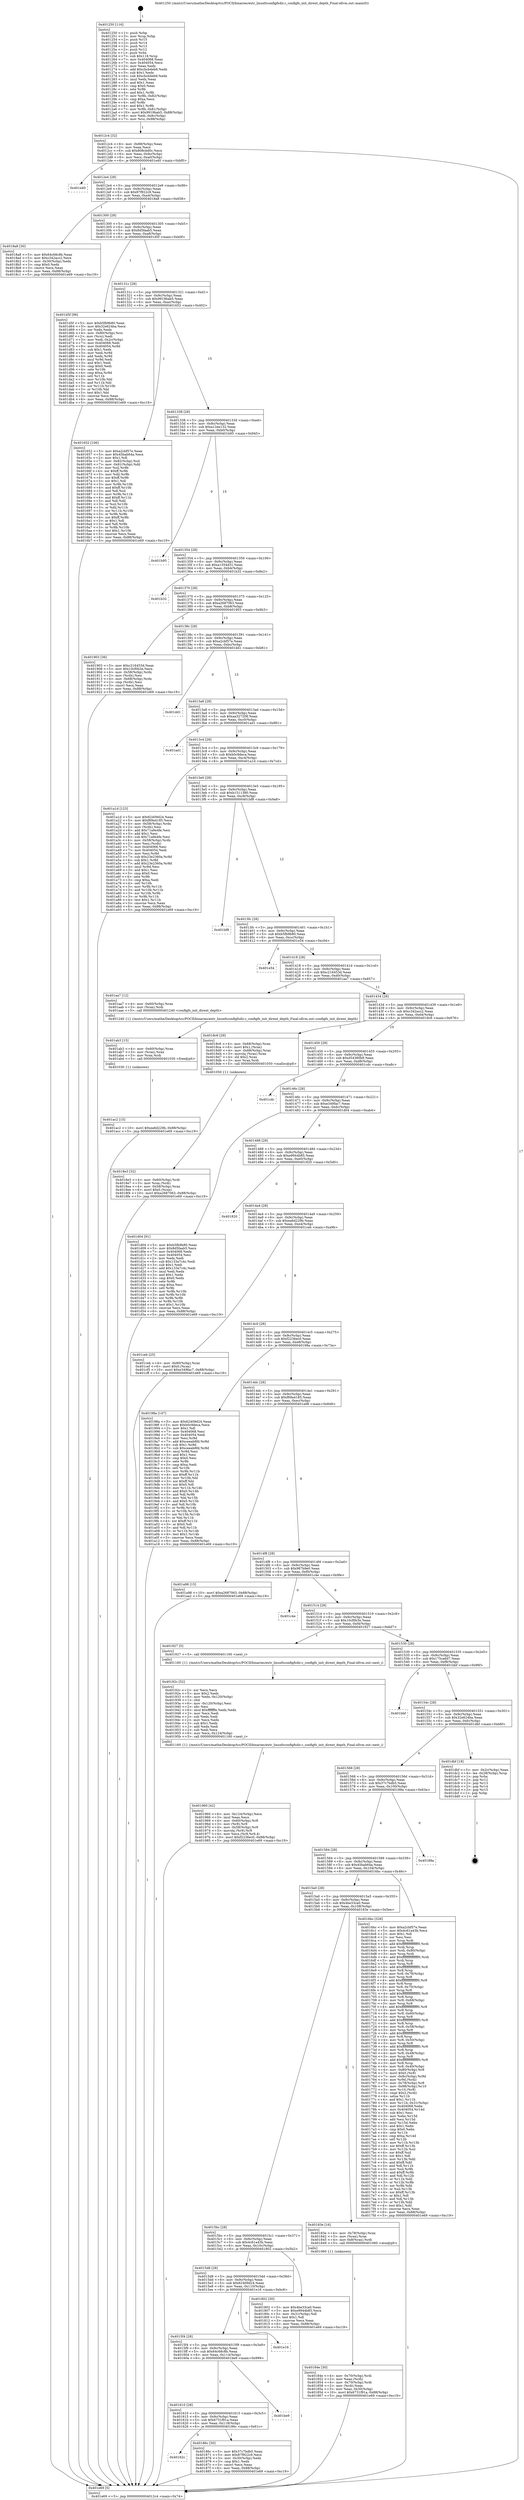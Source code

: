 digraph "0x401250" {
  label = "0x401250 (/mnt/c/Users/mathe/Desktop/tcc/POCII/binaries/extr_linuxfsconfigfsdir.c_configfs_init_dirent_depth_Final-ollvm.out::main(0))"
  labelloc = "t"
  node[shape=record]

  Entry [label="",width=0.3,height=0.3,shape=circle,fillcolor=black,style=filled]
  "0x4012c4" [label="{
     0x4012c4 [32]\l
     | [instrs]\l
     &nbsp;&nbsp;0x4012c4 \<+6\>: mov -0x88(%rbp),%eax\l
     &nbsp;&nbsp;0x4012ca \<+2\>: mov %eax,%ecx\l
     &nbsp;&nbsp;0x4012cc \<+6\>: sub $0x808cbd0c,%ecx\l
     &nbsp;&nbsp;0x4012d2 \<+6\>: mov %eax,-0x9c(%rbp)\l
     &nbsp;&nbsp;0x4012d8 \<+6\>: mov %ecx,-0xa0(%rbp)\l
     &nbsp;&nbsp;0x4012de \<+6\>: je 0000000000401e40 \<main+0xbf0\>\l
  }"]
  "0x401e40" [label="{
     0x401e40\l
  }", style=dashed]
  "0x4012e4" [label="{
     0x4012e4 [28]\l
     | [instrs]\l
     &nbsp;&nbsp;0x4012e4 \<+5\>: jmp 00000000004012e9 \<main+0x99\>\l
     &nbsp;&nbsp;0x4012e9 \<+6\>: mov -0x9c(%rbp),%eax\l
     &nbsp;&nbsp;0x4012ef \<+5\>: sub $0x87f922c9,%eax\l
     &nbsp;&nbsp;0x4012f4 \<+6\>: mov %eax,-0xa4(%rbp)\l
     &nbsp;&nbsp;0x4012fa \<+6\>: je 00000000004018a8 \<main+0x658\>\l
  }"]
  Exit [label="",width=0.3,height=0.3,shape=circle,fillcolor=black,style=filled,peripheries=2]
  "0x4018a8" [label="{
     0x4018a8 [30]\l
     | [instrs]\l
     &nbsp;&nbsp;0x4018a8 \<+5\>: mov $0x64c68c8b,%eax\l
     &nbsp;&nbsp;0x4018ad \<+5\>: mov $0xc342acc2,%ecx\l
     &nbsp;&nbsp;0x4018b2 \<+3\>: mov -0x30(%rbp),%edx\l
     &nbsp;&nbsp;0x4018b5 \<+3\>: cmp $0x0,%edx\l
     &nbsp;&nbsp;0x4018b8 \<+3\>: cmove %ecx,%eax\l
     &nbsp;&nbsp;0x4018bb \<+6\>: mov %eax,-0x88(%rbp)\l
     &nbsp;&nbsp;0x4018c1 \<+5\>: jmp 0000000000401e69 \<main+0xc19\>\l
  }"]
  "0x401300" [label="{
     0x401300 [28]\l
     | [instrs]\l
     &nbsp;&nbsp;0x401300 \<+5\>: jmp 0000000000401305 \<main+0xb5\>\l
     &nbsp;&nbsp;0x401305 \<+6\>: mov -0x9c(%rbp),%eax\l
     &nbsp;&nbsp;0x40130b \<+5\>: sub $0x8d5faab5,%eax\l
     &nbsp;&nbsp;0x401310 \<+6\>: mov %eax,-0xa8(%rbp)\l
     &nbsp;&nbsp;0x401316 \<+6\>: je 0000000000401d5f \<main+0xb0f\>\l
  }"]
  "0x401ac2" [label="{
     0x401ac2 [15]\l
     | [instrs]\l
     &nbsp;&nbsp;0x401ac2 \<+10\>: movl $0xea6d229b,-0x88(%rbp)\l
     &nbsp;&nbsp;0x401acc \<+5\>: jmp 0000000000401e69 \<main+0xc19\>\l
  }"]
  "0x401d5f" [label="{
     0x401d5f [96]\l
     | [instrs]\l
     &nbsp;&nbsp;0x401d5f \<+5\>: mov $0xb5fb9b80,%eax\l
     &nbsp;&nbsp;0x401d64 \<+5\>: mov $0x32e624ba,%ecx\l
     &nbsp;&nbsp;0x401d69 \<+2\>: xor %edx,%edx\l
     &nbsp;&nbsp;0x401d6b \<+4\>: mov -0x80(%rbp),%rsi\l
     &nbsp;&nbsp;0x401d6f \<+2\>: mov (%rsi),%edi\l
     &nbsp;&nbsp;0x401d71 \<+3\>: mov %edi,-0x2c(%rbp)\l
     &nbsp;&nbsp;0x401d74 \<+7\>: mov 0x404068,%edi\l
     &nbsp;&nbsp;0x401d7b \<+8\>: mov 0x404054,%r8d\l
     &nbsp;&nbsp;0x401d83 \<+3\>: sub $0x1,%edx\l
     &nbsp;&nbsp;0x401d86 \<+3\>: mov %edi,%r9d\l
     &nbsp;&nbsp;0x401d89 \<+3\>: add %edx,%r9d\l
     &nbsp;&nbsp;0x401d8c \<+4\>: imul %r9d,%edi\l
     &nbsp;&nbsp;0x401d90 \<+3\>: and $0x1,%edi\l
     &nbsp;&nbsp;0x401d93 \<+3\>: cmp $0x0,%edi\l
     &nbsp;&nbsp;0x401d96 \<+4\>: sete %r10b\l
     &nbsp;&nbsp;0x401d9a \<+4\>: cmp $0xa,%r8d\l
     &nbsp;&nbsp;0x401d9e \<+4\>: setl %r11b\l
     &nbsp;&nbsp;0x401da2 \<+3\>: mov %r10b,%bl\l
     &nbsp;&nbsp;0x401da5 \<+3\>: and %r11b,%bl\l
     &nbsp;&nbsp;0x401da8 \<+3\>: xor %r11b,%r10b\l
     &nbsp;&nbsp;0x401dab \<+3\>: or %r10b,%bl\l
     &nbsp;&nbsp;0x401dae \<+3\>: test $0x1,%bl\l
     &nbsp;&nbsp;0x401db1 \<+3\>: cmovne %ecx,%eax\l
     &nbsp;&nbsp;0x401db4 \<+6\>: mov %eax,-0x88(%rbp)\l
     &nbsp;&nbsp;0x401dba \<+5\>: jmp 0000000000401e69 \<main+0xc19\>\l
  }"]
  "0x40131c" [label="{
     0x40131c [28]\l
     | [instrs]\l
     &nbsp;&nbsp;0x40131c \<+5\>: jmp 0000000000401321 \<main+0xd1\>\l
     &nbsp;&nbsp;0x401321 \<+6\>: mov -0x9c(%rbp),%eax\l
     &nbsp;&nbsp;0x401327 \<+5\>: sub $0x9919bab5,%eax\l
     &nbsp;&nbsp;0x40132c \<+6\>: mov %eax,-0xac(%rbp)\l
     &nbsp;&nbsp;0x401332 \<+6\>: je 0000000000401652 \<main+0x402\>\l
  }"]
  "0x401ab3" [label="{
     0x401ab3 [15]\l
     | [instrs]\l
     &nbsp;&nbsp;0x401ab3 \<+4\>: mov -0x60(%rbp),%rax\l
     &nbsp;&nbsp;0x401ab7 \<+3\>: mov (%rax),%rax\l
     &nbsp;&nbsp;0x401aba \<+3\>: mov %rax,%rdi\l
     &nbsp;&nbsp;0x401abd \<+5\>: call 0000000000401030 \<free@plt\>\l
     | [calls]\l
     &nbsp;&nbsp;0x401030 \{1\} (unknown)\l
  }"]
  "0x401652" [label="{
     0x401652 [106]\l
     | [instrs]\l
     &nbsp;&nbsp;0x401652 \<+5\>: mov $0xa2cbf57e,%eax\l
     &nbsp;&nbsp;0x401657 \<+5\>: mov $0x45bab64a,%ecx\l
     &nbsp;&nbsp;0x40165c \<+2\>: mov $0x1,%dl\l
     &nbsp;&nbsp;0x40165e \<+7\>: mov -0x82(%rbp),%sil\l
     &nbsp;&nbsp;0x401665 \<+7\>: mov -0x81(%rbp),%dil\l
     &nbsp;&nbsp;0x40166c \<+3\>: mov %sil,%r8b\l
     &nbsp;&nbsp;0x40166f \<+4\>: xor $0xff,%r8b\l
     &nbsp;&nbsp;0x401673 \<+3\>: mov %dil,%r9b\l
     &nbsp;&nbsp;0x401676 \<+4\>: xor $0xff,%r9b\l
     &nbsp;&nbsp;0x40167a \<+3\>: xor $0x1,%dl\l
     &nbsp;&nbsp;0x40167d \<+3\>: mov %r8b,%r10b\l
     &nbsp;&nbsp;0x401680 \<+4\>: and $0xff,%r10b\l
     &nbsp;&nbsp;0x401684 \<+3\>: and %dl,%sil\l
     &nbsp;&nbsp;0x401687 \<+3\>: mov %r9b,%r11b\l
     &nbsp;&nbsp;0x40168a \<+4\>: and $0xff,%r11b\l
     &nbsp;&nbsp;0x40168e \<+3\>: and %dl,%dil\l
     &nbsp;&nbsp;0x401691 \<+3\>: or %sil,%r10b\l
     &nbsp;&nbsp;0x401694 \<+3\>: or %dil,%r11b\l
     &nbsp;&nbsp;0x401697 \<+3\>: xor %r11b,%r10b\l
     &nbsp;&nbsp;0x40169a \<+3\>: or %r9b,%r8b\l
     &nbsp;&nbsp;0x40169d \<+4\>: xor $0xff,%r8b\l
     &nbsp;&nbsp;0x4016a1 \<+3\>: or $0x1,%dl\l
     &nbsp;&nbsp;0x4016a4 \<+3\>: and %dl,%r8b\l
     &nbsp;&nbsp;0x4016a7 \<+3\>: or %r8b,%r10b\l
     &nbsp;&nbsp;0x4016aa \<+4\>: test $0x1,%r10b\l
     &nbsp;&nbsp;0x4016ae \<+3\>: cmovne %ecx,%eax\l
     &nbsp;&nbsp;0x4016b1 \<+6\>: mov %eax,-0x88(%rbp)\l
     &nbsp;&nbsp;0x4016b7 \<+5\>: jmp 0000000000401e69 \<main+0xc19\>\l
  }"]
  "0x401338" [label="{
     0x401338 [28]\l
     | [instrs]\l
     &nbsp;&nbsp;0x401338 \<+5\>: jmp 000000000040133d \<main+0xed\>\l
     &nbsp;&nbsp;0x40133d \<+6\>: mov -0x9c(%rbp),%eax\l
     &nbsp;&nbsp;0x401343 \<+5\>: sub $0xa12ee132,%eax\l
     &nbsp;&nbsp;0x401348 \<+6\>: mov %eax,-0xb0(%rbp)\l
     &nbsp;&nbsp;0x40134e \<+6\>: je 0000000000401b95 \<main+0x945\>\l
  }"]
  "0x401e69" [label="{
     0x401e69 [5]\l
     | [instrs]\l
     &nbsp;&nbsp;0x401e69 \<+5\>: jmp 00000000004012c4 \<main+0x74\>\l
  }"]
  "0x401250" [label="{
     0x401250 [116]\l
     | [instrs]\l
     &nbsp;&nbsp;0x401250 \<+1\>: push %rbp\l
     &nbsp;&nbsp;0x401251 \<+3\>: mov %rsp,%rbp\l
     &nbsp;&nbsp;0x401254 \<+2\>: push %r15\l
     &nbsp;&nbsp;0x401256 \<+2\>: push %r14\l
     &nbsp;&nbsp;0x401258 \<+2\>: push %r13\l
     &nbsp;&nbsp;0x40125a \<+2\>: push %r12\l
     &nbsp;&nbsp;0x40125c \<+1\>: push %rbx\l
     &nbsp;&nbsp;0x40125d \<+7\>: sub $0x118,%rsp\l
     &nbsp;&nbsp;0x401264 \<+7\>: mov 0x404068,%eax\l
     &nbsp;&nbsp;0x40126b \<+7\>: mov 0x404054,%ecx\l
     &nbsp;&nbsp;0x401272 \<+2\>: mov %eax,%edx\l
     &nbsp;&nbsp;0x401274 \<+6\>: add $0xcbcb4eb9,%edx\l
     &nbsp;&nbsp;0x40127a \<+3\>: sub $0x1,%edx\l
     &nbsp;&nbsp;0x40127d \<+6\>: sub $0xcbcb4eb9,%edx\l
     &nbsp;&nbsp;0x401283 \<+3\>: imul %edx,%eax\l
     &nbsp;&nbsp;0x401286 \<+3\>: and $0x1,%eax\l
     &nbsp;&nbsp;0x401289 \<+3\>: cmp $0x0,%eax\l
     &nbsp;&nbsp;0x40128c \<+4\>: sete %r8b\l
     &nbsp;&nbsp;0x401290 \<+4\>: and $0x1,%r8b\l
     &nbsp;&nbsp;0x401294 \<+7\>: mov %r8b,-0x82(%rbp)\l
     &nbsp;&nbsp;0x40129b \<+3\>: cmp $0xa,%ecx\l
     &nbsp;&nbsp;0x40129e \<+4\>: setl %r8b\l
     &nbsp;&nbsp;0x4012a2 \<+4\>: and $0x1,%r8b\l
     &nbsp;&nbsp;0x4012a6 \<+7\>: mov %r8b,-0x81(%rbp)\l
     &nbsp;&nbsp;0x4012ad \<+10\>: movl $0x9919bab5,-0x88(%rbp)\l
     &nbsp;&nbsp;0x4012b7 \<+6\>: mov %edi,-0x8c(%rbp)\l
     &nbsp;&nbsp;0x4012bd \<+7\>: mov %rsi,-0x98(%rbp)\l
  }"]
  "0x401960" [label="{
     0x401960 [42]\l
     | [instrs]\l
     &nbsp;&nbsp;0x401960 \<+6\>: mov -0x124(%rbp),%ecx\l
     &nbsp;&nbsp;0x401966 \<+3\>: imul %eax,%ecx\l
     &nbsp;&nbsp;0x401969 \<+4\>: mov -0x60(%rbp),%r8\l
     &nbsp;&nbsp;0x40196d \<+3\>: mov (%r8),%r8\l
     &nbsp;&nbsp;0x401970 \<+4\>: mov -0x58(%rbp),%r9\l
     &nbsp;&nbsp;0x401974 \<+3\>: movslq (%r9),%r9\l
     &nbsp;&nbsp;0x401977 \<+4\>: mov %ecx,(%r8,%r9,4)\l
     &nbsp;&nbsp;0x40197b \<+10\>: movl $0xf2236ec0,-0x88(%rbp)\l
     &nbsp;&nbsp;0x401985 \<+5\>: jmp 0000000000401e69 \<main+0xc19\>\l
  }"]
  "0x401b95" [label="{
     0x401b95\l
  }", style=dashed]
  "0x401354" [label="{
     0x401354 [28]\l
     | [instrs]\l
     &nbsp;&nbsp;0x401354 \<+5\>: jmp 0000000000401359 \<main+0x109\>\l
     &nbsp;&nbsp;0x401359 \<+6\>: mov -0x9c(%rbp),%eax\l
     &nbsp;&nbsp;0x40135f \<+5\>: sub $0xa1354d31,%eax\l
     &nbsp;&nbsp;0x401364 \<+6\>: mov %eax,-0xb4(%rbp)\l
     &nbsp;&nbsp;0x40136a \<+6\>: je 0000000000401b32 \<main+0x8e2\>\l
  }"]
  "0x40192c" [label="{
     0x40192c [52]\l
     | [instrs]\l
     &nbsp;&nbsp;0x40192c \<+2\>: xor %ecx,%ecx\l
     &nbsp;&nbsp;0x40192e \<+5\>: mov $0x2,%edx\l
     &nbsp;&nbsp;0x401933 \<+6\>: mov %edx,-0x120(%rbp)\l
     &nbsp;&nbsp;0x401939 \<+1\>: cltd\l
     &nbsp;&nbsp;0x40193a \<+6\>: mov -0x120(%rbp),%esi\l
     &nbsp;&nbsp;0x401940 \<+2\>: idiv %esi\l
     &nbsp;&nbsp;0x401942 \<+6\>: imul $0xfffffffe,%edx,%edx\l
     &nbsp;&nbsp;0x401948 \<+2\>: mov %ecx,%edi\l
     &nbsp;&nbsp;0x40194a \<+2\>: sub %edx,%edi\l
     &nbsp;&nbsp;0x40194c \<+2\>: mov %ecx,%edx\l
     &nbsp;&nbsp;0x40194e \<+3\>: sub $0x1,%edx\l
     &nbsp;&nbsp;0x401951 \<+2\>: add %edx,%edi\l
     &nbsp;&nbsp;0x401953 \<+2\>: sub %edi,%ecx\l
     &nbsp;&nbsp;0x401955 \<+6\>: mov %ecx,-0x124(%rbp)\l
     &nbsp;&nbsp;0x40195b \<+5\>: call 0000000000401160 \<next_i\>\l
     | [calls]\l
     &nbsp;&nbsp;0x401160 \{1\} (/mnt/c/Users/mathe/Desktop/tcc/POCII/binaries/extr_linuxfsconfigfsdir.c_configfs_init_dirent_depth_Final-ollvm.out::next_i)\l
  }"]
  "0x401b32" [label="{
     0x401b32\l
  }", style=dashed]
  "0x401370" [label="{
     0x401370 [28]\l
     | [instrs]\l
     &nbsp;&nbsp;0x401370 \<+5\>: jmp 0000000000401375 \<main+0x125\>\l
     &nbsp;&nbsp;0x401375 \<+6\>: mov -0x9c(%rbp),%eax\l
     &nbsp;&nbsp;0x40137b \<+5\>: sub $0xa2687063,%eax\l
     &nbsp;&nbsp;0x401380 \<+6\>: mov %eax,-0xb8(%rbp)\l
     &nbsp;&nbsp;0x401386 \<+6\>: je 0000000000401903 \<main+0x6b3\>\l
  }"]
  "0x4018e3" [label="{
     0x4018e3 [32]\l
     | [instrs]\l
     &nbsp;&nbsp;0x4018e3 \<+4\>: mov -0x60(%rbp),%rdi\l
     &nbsp;&nbsp;0x4018e7 \<+3\>: mov %rax,(%rdi)\l
     &nbsp;&nbsp;0x4018ea \<+4\>: mov -0x58(%rbp),%rax\l
     &nbsp;&nbsp;0x4018ee \<+6\>: movl $0x0,(%rax)\l
     &nbsp;&nbsp;0x4018f4 \<+10\>: movl $0xa2687063,-0x88(%rbp)\l
     &nbsp;&nbsp;0x4018fe \<+5\>: jmp 0000000000401e69 \<main+0xc19\>\l
  }"]
  "0x401903" [label="{
     0x401903 [36]\l
     | [instrs]\l
     &nbsp;&nbsp;0x401903 \<+5\>: mov $0xc216453d,%eax\l
     &nbsp;&nbsp;0x401908 \<+5\>: mov $0x10cf0b3e,%ecx\l
     &nbsp;&nbsp;0x40190d \<+4\>: mov -0x58(%rbp),%rdx\l
     &nbsp;&nbsp;0x401911 \<+2\>: mov (%rdx),%esi\l
     &nbsp;&nbsp;0x401913 \<+4\>: mov -0x68(%rbp),%rdx\l
     &nbsp;&nbsp;0x401917 \<+2\>: cmp (%rdx),%esi\l
     &nbsp;&nbsp;0x401919 \<+3\>: cmovl %ecx,%eax\l
     &nbsp;&nbsp;0x40191c \<+6\>: mov %eax,-0x88(%rbp)\l
     &nbsp;&nbsp;0x401922 \<+5\>: jmp 0000000000401e69 \<main+0xc19\>\l
  }"]
  "0x40138c" [label="{
     0x40138c [28]\l
     | [instrs]\l
     &nbsp;&nbsp;0x40138c \<+5\>: jmp 0000000000401391 \<main+0x141\>\l
     &nbsp;&nbsp;0x401391 \<+6\>: mov -0x9c(%rbp),%eax\l
     &nbsp;&nbsp;0x401397 \<+5\>: sub $0xa2cbf57e,%eax\l
     &nbsp;&nbsp;0x40139c \<+6\>: mov %eax,-0xbc(%rbp)\l
     &nbsp;&nbsp;0x4013a2 \<+6\>: je 0000000000401dd1 \<main+0xb81\>\l
  }"]
  "0x40162c" [label="{
     0x40162c\l
  }", style=dashed]
  "0x401dd1" [label="{
     0x401dd1\l
  }", style=dashed]
  "0x4013a8" [label="{
     0x4013a8 [28]\l
     | [instrs]\l
     &nbsp;&nbsp;0x4013a8 \<+5\>: jmp 00000000004013ad \<main+0x15d\>\l
     &nbsp;&nbsp;0x4013ad \<+6\>: mov -0x9c(%rbp),%eax\l
     &nbsp;&nbsp;0x4013b3 \<+5\>: sub $0xaa327208,%eax\l
     &nbsp;&nbsp;0x4013b8 \<+6\>: mov %eax,-0xc0(%rbp)\l
     &nbsp;&nbsp;0x4013be \<+6\>: je 0000000000401ad1 \<main+0x881\>\l
  }"]
  "0x40186c" [label="{
     0x40186c [30]\l
     | [instrs]\l
     &nbsp;&nbsp;0x40186c \<+5\>: mov $0x37c7bdb5,%eax\l
     &nbsp;&nbsp;0x401871 \<+5\>: mov $0x87f922c9,%ecx\l
     &nbsp;&nbsp;0x401876 \<+3\>: mov -0x30(%rbp),%edx\l
     &nbsp;&nbsp;0x401879 \<+3\>: cmp $0x1,%edx\l
     &nbsp;&nbsp;0x40187c \<+3\>: cmovl %ecx,%eax\l
     &nbsp;&nbsp;0x40187f \<+6\>: mov %eax,-0x88(%rbp)\l
     &nbsp;&nbsp;0x401885 \<+5\>: jmp 0000000000401e69 \<main+0xc19\>\l
  }"]
  "0x401ad1" [label="{
     0x401ad1\l
  }", style=dashed]
  "0x4013c4" [label="{
     0x4013c4 [28]\l
     | [instrs]\l
     &nbsp;&nbsp;0x4013c4 \<+5\>: jmp 00000000004013c9 \<main+0x179\>\l
     &nbsp;&nbsp;0x4013c9 \<+6\>: mov -0x9c(%rbp),%eax\l
     &nbsp;&nbsp;0x4013cf \<+5\>: sub $0xb0c9deca,%eax\l
     &nbsp;&nbsp;0x4013d4 \<+6\>: mov %eax,-0xc4(%rbp)\l
     &nbsp;&nbsp;0x4013da \<+6\>: je 0000000000401a1d \<main+0x7cd\>\l
  }"]
  "0x401610" [label="{
     0x401610 [28]\l
     | [instrs]\l
     &nbsp;&nbsp;0x401610 \<+5\>: jmp 0000000000401615 \<main+0x3c5\>\l
     &nbsp;&nbsp;0x401615 \<+6\>: mov -0x9c(%rbp),%eax\l
     &nbsp;&nbsp;0x40161b \<+5\>: sub $0x6731f91a,%eax\l
     &nbsp;&nbsp;0x401620 \<+6\>: mov %eax,-0x118(%rbp)\l
     &nbsp;&nbsp;0x401626 \<+6\>: je 000000000040186c \<main+0x61c\>\l
  }"]
  "0x401a1d" [label="{
     0x401a1d [123]\l
     | [instrs]\l
     &nbsp;&nbsp;0x401a1d \<+5\>: mov $0x62409d24,%eax\l
     &nbsp;&nbsp;0x401a22 \<+5\>: mov $0xf69a4185,%ecx\l
     &nbsp;&nbsp;0x401a27 \<+4\>: mov -0x58(%rbp),%rdx\l
     &nbsp;&nbsp;0x401a2b \<+2\>: mov (%rdx),%esi\l
     &nbsp;&nbsp;0x401a2d \<+6\>: add $0x71a9e4fe,%esi\l
     &nbsp;&nbsp;0x401a33 \<+3\>: add $0x1,%esi\l
     &nbsp;&nbsp;0x401a36 \<+6\>: sub $0x71a9e4fe,%esi\l
     &nbsp;&nbsp;0x401a3c \<+4\>: mov -0x58(%rbp),%rdx\l
     &nbsp;&nbsp;0x401a40 \<+2\>: mov %esi,(%rdx)\l
     &nbsp;&nbsp;0x401a42 \<+7\>: mov 0x404068,%esi\l
     &nbsp;&nbsp;0x401a49 \<+7\>: mov 0x404054,%edi\l
     &nbsp;&nbsp;0x401a50 \<+3\>: mov %esi,%r8d\l
     &nbsp;&nbsp;0x401a53 \<+7\>: sub $0x23e2360a,%r8d\l
     &nbsp;&nbsp;0x401a5a \<+4\>: sub $0x1,%r8d\l
     &nbsp;&nbsp;0x401a5e \<+7\>: add $0x23e2360a,%r8d\l
     &nbsp;&nbsp;0x401a65 \<+4\>: imul %r8d,%esi\l
     &nbsp;&nbsp;0x401a69 \<+3\>: and $0x1,%esi\l
     &nbsp;&nbsp;0x401a6c \<+3\>: cmp $0x0,%esi\l
     &nbsp;&nbsp;0x401a6f \<+4\>: sete %r9b\l
     &nbsp;&nbsp;0x401a73 \<+3\>: cmp $0xa,%edi\l
     &nbsp;&nbsp;0x401a76 \<+4\>: setl %r10b\l
     &nbsp;&nbsp;0x401a7a \<+3\>: mov %r9b,%r11b\l
     &nbsp;&nbsp;0x401a7d \<+3\>: and %r10b,%r11b\l
     &nbsp;&nbsp;0x401a80 \<+3\>: xor %r10b,%r9b\l
     &nbsp;&nbsp;0x401a83 \<+3\>: or %r9b,%r11b\l
     &nbsp;&nbsp;0x401a86 \<+4\>: test $0x1,%r11b\l
     &nbsp;&nbsp;0x401a8a \<+3\>: cmovne %ecx,%eax\l
     &nbsp;&nbsp;0x401a8d \<+6\>: mov %eax,-0x88(%rbp)\l
     &nbsp;&nbsp;0x401a93 \<+5\>: jmp 0000000000401e69 \<main+0xc19\>\l
  }"]
  "0x4013e0" [label="{
     0x4013e0 [28]\l
     | [instrs]\l
     &nbsp;&nbsp;0x4013e0 \<+5\>: jmp 00000000004013e5 \<main+0x195\>\l
     &nbsp;&nbsp;0x4013e5 \<+6\>: mov -0x9c(%rbp),%eax\l
     &nbsp;&nbsp;0x4013eb \<+5\>: sub $0xb1511380,%eax\l
     &nbsp;&nbsp;0x4013f0 \<+6\>: mov %eax,-0xc8(%rbp)\l
     &nbsp;&nbsp;0x4013f6 \<+6\>: je 0000000000401bf8 \<main+0x9a8\>\l
  }"]
  "0x401be9" [label="{
     0x401be9\l
  }", style=dashed]
  "0x401bf8" [label="{
     0x401bf8\l
  }", style=dashed]
  "0x4013fc" [label="{
     0x4013fc [28]\l
     | [instrs]\l
     &nbsp;&nbsp;0x4013fc \<+5\>: jmp 0000000000401401 \<main+0x1b1\>\l
     &nbsp;&nbsp;0x401401 \<+6\>: mov -0x9c(%rbp),%eax\l
     &nbsp;&nbsp;0x401407 \<+5\>: sub $0xb5fb9b80,%eax\l
     &nbsp;&nbsp;0x40140c \<+6\>: mov %eax,-0xcc(%rbp)\l
     &nbsp;&nbsp;0x401412 \<+6\>: je 0000000000401e54 \<main+0xc04\>\l
  }"]
  "0x4015f4" [label="{
     0x4015f4 [28]\l
     | [instrs]\l
     &nbsp;&nbsp;0x4015f4 \<+5\>: jmp 00000000004015f9 \<main+0x3a9\>\l
     &nbsp;&nbsp;0x4015f9 \<+6\>: mov -0x9c(%rbp),%eax\l
     &nbsp;&nbsp;0x4015ff \<+5\>: sub $0x64c68c8b,%eax\l
     &nbsp;&nbsp;0x401604 \<+6\>: mov %eax,-0x114(%rbp)\l
     &nbsp;&nbsp;0x40160a \<+6\>: je 0000000000401be9 \<main+0x999\>\l
  }"]
  "0x401e54" [label="{
     0x401e54\l
  }", style=dashed]
  "0x401418" [label="{
     0x401418 [28]\l
     | [instrs]\l
     &nbsp;&nbsp;0x401418 \<+5\>: jmp 000000000040141d \<main+0x1cd\>\l
     &nbsp;&nbsp;0x40141d \<+6\>: mov -0x9c(%rbp),%eax\l
     &nbsp;&nbsp;0x401423 \<+5\>: sub $0xc216453d,%eax\l
     &nbsp;&nbsp;0x401428 \<+6\>: mov %eax,-0xd0(%rbp)\l
     &nbsp;&nbsp;0x40142e \<+6\>: je 0000000000401aa7 \<main+0x857\>\l
  }"]
  "0x401e16" [label="{
     0x401e16\l
  }", style=dashed]
  "0x401aa7" [label="{
     0x401aa7 [12]\l
     | [instrs]\l
     &nbsp;&nbsp;0x401aa7 \<+4\>: mov -0x60(%rbp),%rax\l
     &nbsp;&nbsp;0x401aab \<+3\>: mov (%rax),%rdi\l
     &nbsp;&nbsp;0x401aae \<+5\>: call 0000000000401240 \<configfs_init_dirent_depth\>\l
     | [calls]\l
     &nbsp;&nbsp;0x401240 \{1\} (/mnt/c/Users/mathe/Desktop/tcc/POCII/binaries/extr_linuxfsconfigfsdir.c_configfs_init_dirent_depth_Final-ollvm.out::configfs_init_dirent_depth)\l
  }"]
  "0x401434" [label="{
     0x401434 [28]\l
     | [instrs]\l
     &nbsp;&nbsp;0x401434 \<+5\>: jmp 0000000000401439 \<main+0x1e9\>\l
     &nbsp;&nbsp;0x401439 \<+6\>: mov -0x9c(%rbp),%eax\l
     &nbsp;&nbsp;0x40143f \<+5\>: sub $0xc342acc2,%eax\l
     &nbsp;&nbsp;0x401444 \<+6\>: mov %eax,-0xd4(%rbp)\l
     &nbsp;&nbsp;0x40144a \<+6\>: je 00000000004018c6 \<main+0x676\>\l
  }"]
  "0x40184e" [label="{
     0x40184e [30]\l
     | [instrs]\l
     &nbsp;&nbsp;0x40184e \<+4\>: mov -0x70(%rbp),%rdi\l
     &nbsp;&nbsp;0x401852 \<+2\>: mov %eax,(%rdi)\l
     &nbsp;&nbsp;0x401854 \<+4\>: mov -0x70(%rbp),%rdi\l
     &nbsp;&nbsp;0x401858 \<+2\>: mov (%rdi),%eax\l
     &nbsp;&nbsp;0x40185a \<+3\>: mov %eax,-0x30(%rbp)\l
     &nbsp;&nbsp;0x40185d \<+10\>: movl $0x6731f91a,-0x88(%rbp)\l
     &nbsp;&nbsp;0x401867 \<+5\>: jmp 0000000000401e69 \<main+0xc19\>\l
  }"]
  "0x4018c6" [label="{
     0x4018c6 [29]\l
     | [instrs]\l
     &nbsp;&nbsp;0x4018c6 \<+4\>: mov -0x68(%rbp),%rax\l
     &nbsp;&nbsp;0x4018ca \<+6\>: movl $0x1,(%rax)\l
     &nbsp;&nbsp;0x4018d0 \<+4\>: mov -0x68(%rbp),%rax\l
     &nbsp;&nbsp;0x4018d4 \<+3\>: movslq (%rax),%rax\l
     &nbsp;&nbsp;0x4018d7 \<+4\>: shl $0x2,%rax\l
     &nbsp;&nbsp;0x4018db \<+3\>: mov %rax,%rdi\l
     &nbsp;&nbsp;0x4018de \<+5\>: call 0000000000401050 \<malloc@plt\>\l
     | [calls]\l
     &nbsp;&nbsp;0x401050 \{1\} (unknown)\l
  }"]
  "0x401450" [label="{
     0x401450 [28]\l
     | [instrs]\l
     &nbsp;&nbsp;0x401450 \<+5\>: jmp 0000000000401455 \<main+0x205\>\l
     &nbsp;&nbsp;0x401455 \<+6\>: mov -0x9c(%rbp),%eax\l
     &nbsp;&nbsp;0x40145b \<+5\>: sub $0xd54380b9,%eax\l
     &nbsp;&nbsp;0x401460 \<+6\>: mov %eax,-0xd8(%rbp)\l
     &nbsp;&nbsp;0x401466 \<+6\>: je 0000000000401cdc \<main+0xa8c\>\l
  }"]
  "0x4015d8" [label="{
     0x4015d8 [28]\l
     | [instrs]\l
     &nbsp;&nbsp;0x4015d8 \<+5\>: jmp 00000000004015dd \<main+0x38d\>\l
     &nbsp;&nbsp;0x4015dd \<+6\>: mov -0x9c(%rbp),%eax\l
     &nbsp;&nbsp;0x4015e3 \<+5\>: sub $0x62409d24,%eax\l
     &nbsp;&nbsp;0x4015e8 \<+6\>: mov %eax,-0x110(%rbp)\l
     &nbsp;&nbsp;0x4015ee \<+6\>: je 0000000000401e16 \<main+0xbc6\>\l
  }"]
  "0x401cdc" [label="{
     0x401cdc\l
  }", style=dashed]
  "0x40146c" [label="{
     0x40146c [28]\l
     | [instrs]\l
     &nbsp;&nbsp;0x40146c \<+5\>: jmp 0000000000401471 \<main+0x221\>\l
     &nbsp;&nbsp;0x401471 \<+6\>: mov -0x9c(%rbp),%eax\l
     &nbsp;&nbsp;0x401477 \<+5\>: sub $0xe349fac7,%eax\l
     &nbsp;&nbsp;0x40147c \<+6\>: mov %eax,-0xdc(%rbp)\l
     &nbsp;&nbsp;0x401482 \<+6\>: je 0000000000401d04 \<main+0xab4\>\l
  }"]
  "0x401802" [label="{
     0x401802 [30]\l
     | [instrs]\l
     &nbsp;&nbsp;0x401802 \<+5\>: mov $0x4be33ca0,%eax\l
     &nbsp;&nbsp;0x401807 \<+5\>: mov $0xe9944b85,%ecx\l
     &nbsp;&nbsp;0x40180c \<+3\>: mov -0x31(%rbp),%dl\l
     &nbsp;&nbsp;0x40180f \<+3\>: test $0x1,%dl\l
     &nbsp;&nbsp;0x401812 \<+3\>: cmovne %ecx,%eax\l
     &nbsp;&nbsp;0x401815 \<+6\>: mov %eax,-0x88(%rbp)\l
     &nbsp;&nbsp;0x40181b \<+5\>: jmp 0000000000401e69 \<main+0xc19\>\l
  }"]
  "0x401d04" [label="{
     0x401d04 [91]\l
     | [instrs]\l
     &nbsp;&nbsp;0x401d04 \<+5\>: mov $0xb5fb9b80,%eax\l
     &nbsp;&nbsp;0x401d09 \<+5\>: mov $0x8d5faab5,%ecx\l
     &nbsp;&nbsp;0x401d0e \<+7\>: mov 0x404068,%edx\l
     &nbsp;&nbsp;0x401d15 \<+7\>: mov 0x404054,%esi\l
     &nbsp;&nbsp;0x401d1c \<+2\>: mov %edx,%edi\l
     &nbsp;&nbsp;0x401d1e \<+6\>: sub $0x133a7c4c,%edi\l
     &nbsp;&nbsp;0x401d24 \<+3\>: sub $0x1,%edi\l
     &nbsp;&nbsp;0x401d27 \<+6\>: add $0x133a7c4c,%edi\l
     &nbsp;&nbsp;0x401d2d \<+3\>: imul %edi,%edx\l
     &nbsp;&nbsp;0x401d30 \<+3\>: and $0x1,%edx\l
     &nbsp;&nbsp;0x401d33 \<+3\>: cmp $0x0,%edx\l
     &nbsp;&nbsp;0x401d36 \<+4\>: sete %r8b\l
     &nbsp;&nbsp;0x401d3a \<+3\>: cmp $0xa,%esi\l
     &nbsp;&nbsp;0x401d3d \<+4\>: setl %r9b\l
     &nbsp;&nbsp;0x401d41 \<+3\>: mov %r8b,%r10b\l
     &nbsp;&nbsp;0x401d44 \<+3\>: and %r9b,%r10b\l
     &nbsp;&nbsp;0x401d47 \<+3\>: xor %r9b,%r8b\l
     &nbsp;&nbsp;0x401d4a \<+3\>: or %r8b,%r10b\l
     &nbsp;&nbsp;0x401d4d \<+4\>: test $0x1,%r10b\l
     &nbsp;&nbsp;0x401d51 \<+3\>: cmovne %ecx,%eax\l
     &nbsp;&nbsp;0x401d54 \<+6\>: mov %eax,-0x88(%rbp)\l
     &nbsp;&nbsp;0x401d5a \<+5\>: jmp 0000000000401e69 \<main+0xc19\>\l
  }"]
  "0x401488" [label="{
     0x401488 [28]\l
     | [instrs]\l
     &nbsp;&nbsp;0x401488 \<+5\>: jmp 000000000040148d \<main+0x23d\>\l
     &nbsp;&nbsp;0x40148d \<+6\>: mov -0x9c(%rbp),%eax\l
     &nbsp;&nbsp;0x401493 \<+5\>: sub $0xe9944b85,%eax\l
     &nbsp;&nbsp;0x401498 \<+6\>: mov %eax,-0xe0(%rbp)\l
     &nbsp;&nbsp;0x40149e \<+6\>: je 0000000000401820 \<main+0x5d0\>\l
  }"]
  "0x4015bc" [label="{
     0x4015bc [28]\l
     | [instrs]\l
     &nbsp;&nbsp;0x4015bc \<+5\>: jmp 00000000004015c1 \<main+0x371\>\l
     &nbsp;&nbsp;0x4015c1 \<+6\>: mov -0x9c(%rbp),%eax\l
     &nbsp;&nbsp;0x4015c7 \<+5\>: sub $0x4c61a43b,%eax\l
     &nbsp;&nbsp;0x4015cc \<+6\>: mov %eax,-0x10c(%rbp)\l
     &nbsp;&nbsp;0x4015d2 \<+6\>: je 0000000000401802 \<main+0x5b2\>\l
  }"]
  "0x401820" [label="{
     0x401820\l
  }", style=dashed]
  "0x4014a4" [label="{
     0x4014a4 [28]\l
     | [instrs]\l
     &nbsp;&nbsp;0x4014a4 \<+5\>: jmp 00000000004014a9 \<main+0x259\>\l
     &nbsp;&nbsp;0x4014a9 \<+6\>: mov -0x9c(%rbp),%eax\l
     &nbsp;&nbsp;0x4014af \<+5\>: sub $0xea6d229b,%eax\l
     &nbsp;&nbsp;0x4014b4 \<+6\>: mov %eax,-0xe4(%rbp)\l
     &nbsp;&nbsp;0x4014ba \<+6\>: je 0000000000401ceb \<main+0xa9b\>\l
  }"]
  "0x40183e" [label="{
     0x40183e [16]\l
     | [instrs]\l
     &nbsp;&nbsp;0x40183e \<+4\>: mov -0x78(%rbp),%rax\l
     &nbsp;&nbsp;0x401842 \<+3\>: mov (%rax),%rax\l
     &nbsp;&nbsp;0x401845 \<+4\>: mov 0x8(%rax),%rdi\l
     &nbsp;&nbsp;0x401849 \<+5\>: call 0000000000401060 \<atoi@plt\>\l
     | [calls]\l
     &nbsp;&nbsp;0x401060 \{1\} (unknown)\l
  }"]
  "0x401ceb" [label="{
     0x401ceb [25]\l
     | [instrs]\l
     &nbsp;&nbsp;0x401ceb \<+4\>: mov -0x80(%rbp),%rax\l
     &nbsp;&nbsp;0x401cef \<+6\>: movl $0x0,(%rax)\l
     &nbsp;&nbsp;0x401cf5 \<+10\>: movl $0xe349fac7,-0x88(%rbp)\l
     &nbsp;&nbsp;0x401cff \<+5\>: jmp 0000000000401e69 \<main+0xc19\>\l
  }"]
  "0x4014c0" [label="{
     0x4014c0 [28]\l
     | [instrs]\l
     &nbsp;&nbsp;0x4014c0 \<+5\>: jmp 00000000004014c5 \<main+0x275\>\l
     &nbsp;&nbsp;0x4014c5 \<+6\>: mov -0x9c(%rbp),%eax\l
     &nbsp;&nbsp;0x4014cb \<+5\>: sub $0xf2236ec0,%eax\l
     &nbsp;&nbsp;0x4014d0 \<+6\>: mov %eax,-0xe8(%rbp)\l
     &nbsp;&nbsp;0x4014d6 \<+6\>: je 000000000040198a \<main+0x73a\>\l
  }"]
  "0x4015a0" [label="{
     0x4015a0 [28]\l
     | [instrs]\l
     &nbsp;&nbsp;0x4015a0 \<+5\>: jmp 00000000004015a5 \<main+0x355\>\l
     &nbsp;&nbsp;0x4015a5 \<+6\>: mov -0x9c(%rbp),%eax\l
     &nbsp;&nbsp;0x4015ab \<+5\>: sub $0x4be33ca0,%eax\l
     &nbsp;&nbsp;0x4015b0 \<+6\>: mov %eax,-0x108(%rbp)\l
     &nbsp;&nbsp;0x4015b6 \<+6\>: je 000000000040183e \<main+0x5ee\>\l
  }"]
  "0x40198a" [label="{
     0x40198a [147]\l
     | [instrs]\l
     &nbsp;&nbsp;0x40198a \<+5\>: mov $0x62409d24,%eax\l
     &nbsp;&nbsp;0x40198f \<+5\>: mov $0xb0c9deca,%ecx\l
     &nbsp;&nbsp;0x401994 \<+2\>: mov $0x1,%dl\l
     &nbsp;&nbsp;0x401996 \<+7\>: mov 0x404068,%esi\l
     &nbsp;&nbsp;0x40199d \<+7\>: mov 0x404054,%edi\l
     &nbsp;&nbsp;0x4019a4 \<+3\>: mov %esi,%r8d\l
     &nbsp;&nbsp;0x4019a7 \<+7\>: add $0xceeab8fd,%r8d\l
     &nbsp;&nbsp;0x4019ae \<+4\>: sub $0x1,%r8d\l
     &nbsp;&nbsp;0x4019b2 \<+7\>: sub $0xceeab8fd,%r8d\l
     &nbsp;&nbsp;0x4019b9 \<+4\>: imul %r8d,%esi\l
     &nbsp;&nbsp;0x4019bd \<+3\>: and $0x1,%esi\l
     &nbsp;&nbsp;0x4019c0 \<+3\>: cmp $0x0,%esi\l
     &nbsp;&nbsp;0x4019c3 \<+4\>: sete %r9b\l
     &nbsp;&nbsp;0x4019c7 \<+3\>: cmp $0xa,%edi\l
     &nbsp;&nbsp;0x4019ca \<+4\>: setl %r10b\l
     &nbsp;&nbsp;0x4019ce \<+3\>: mov %r9b,%r11b\l
     &nbsp;&nbsp;0x4019d1 \<+4\>: xor $0xff,%r11b\l
     &nbsp;&nbsp;0x4019d5 \<+3\>: mov %r10b,%bl\l
     &nbsp;&nbsp;0x4019d8 \<+3\>: xor $0xff,%bl\l
     &nbsp;&nbsp;0x4019db \<+3\>: xor $0x0,%dl\l
     &nbsp;&nbsp;0x4019de \<+3\>: mov %r11b,%r14b\l
     &nbsp;&nbsp;0x4019e1 \<+4\>: and $0x0,%r14b\l
     &nbsp;&nbsp;0x4019e5 \<+3\>: and %dl,%r9b\l
     &nbsp;&nbsp;0x4019e8 \<+3\>: mov %bl,%r15b\l
     &nbsp;&nbsp;0x4019eb \<+4\>: and $0x0,%r15b\l
     &nbsp;&nbsp;0x4019ef \<+3\>: and %dl,%r10b\l
     &nbsp;&nbsp;0x4019f2 \<+3\>: or %r9b,%r14b\l
     &nbsp;&nbsp;0x4019f5 \<+3\>: or %r10b,%r15b\l
     &nbsp;&nbsp;0x4019f8 \<+3\>: xor %r15b,%r14b\l
     &nbsp;&nbsp;0x4019fb \<+3\>: or %bl,%r11b\l
     &nbsp;&nbsp;0x4019fe \<+4\>: xor $0xff,%r11b\l
     &nbsp;&nbsp;0x401a02 \<+3\>: or $0x0,%dl\l
     &nbsp;&nbsp;0x401a05 \<+3\>: and %dl,%r11b\l
     &nbsp;&nbsp;0x401a08 \<+3\>: or %r11b,%r14b\l
     &nbsp;&nbsp;0x401a0b \<+4\>: test $0x1,%r14b\l
     &nbsp;&nbsp;0x401a0f \<+3\>: cmovne %ecx,%eax\l
     &nbsp;&nbsp;0x401a12 \<+6\>: mov %eax,-0x88(%rbp)\l
     &nbsp;&nbsp;0x401a18 \<+5\>: jmp 0000000000401e69 \<main+0xc19\>\l
  }"]
  "0x4014dc" [label="{
     0x4014dc [28]\l
     | [instrs]\l
     &nbsp;&nbsp;0x4014dc \<+5\>: jmp 00000000004014e1 \<main+0x291\>\l
     &nbsp;&nbsp;0x4014e1 \<+6\>: mov -0x9c(%rbp),%eax\l
     &nbsp;&nbsp;0x4014e7 \<+5\>: sub $0xf69a4185,%eax\l
     &nbsp;&nbsp;0x4014ec \<+6\>: mov %eax,-0xec(%rbp)\l
     &nbsp;&nbsp;0x4014f2 \<+6\>: je 0000000000401a98 \<main+0x848\>\l
  }"]
  "0x4016bc" [label="{
     0x4016bc [326]\l
     | [instrs]\l
     &nbsp;&nbsp;0x4016bc \<+5\>: mov $0xa2cbf57e,%eax\l
     &nbsp;&nbsp;0x4016c1 \<+5\>: mov $0x4c61a43b,%ecx\l
     &nbsp;&nbsp;0x4016c6 \<+2\>: mov $0x1,%dl\l
     &nbsp;&nbsp;0x4016c8 \<+2\>: xor %esi,%esi\l
     &nbsp;&nbsp;0x4016ca \<+3\>: mov %rsp,%rdi\l
     &nbsp;&nbsp;0x4016cd \<+4\>: add $0xfffffffffffffff0,%rdi\l
     &nbsp;&nbsp;0x4016d1 \<+3\>: mov %rdi,%rsp\l
     &nbsp;&nbsp;0x4016d4 \<+4\>: mov %rdi,-0x80(%rbp)\l
     &nbsp;&nbsp;0x4016d8 \<+3\>: mov %rsp,%rdi\l
     &nbsp;&nbsp;0x4016db \<+4\>: add $0xfffffffffffffff0,%rdi\l
     &nbsp;&nbsp;0x4016df \<+3\>: mov %rdi,%rsp\l
     &nbsp;&nbsp;0x4016e2 \<+3\>: mov %rsp,%r8\l
     &nbsp;&nbsp;0x4016e5 \<+4\>: add $0xfffffffffffffff0,%r8\l
     &nbsp;&nbsp;0x4016e9 \<+3\>: mov %r8,%rsp\l
     &nbsp;&nbsp;0x4016ec \<+4\>: mov %r8,-0x78(%rbp)\l
     &nbsp;&nbsp;0x4016f0 \<+3\>: mov %rsp,%r8\l
     &nbsp;&nbsp;0x4016f3 \<+4\>: add $0xfffffffffffffff0,%r8\l
     &nbsp;&nbsp;0x4016f7 \<+3\>: mov %r8,%rsp\l
     &nbsp;&nbsp;0x4016fa \<+4\>: mov %r8,-0x70(%rbp)\l
     &nbsp;&nbsp;0x4016fe \<+3\>: mov %rsp,%r8\l
     &nbsp;&nbsp;0x401701 \<+4\>: add $0xfffffffffffffff0,%r8\l
     &nbsp;&nbsp;0x401705 \<+3\>: mov %r8,%rsp\l
     &nbsp;&nbsp;0x401708 \<+4\>: mov %r8,-0x68(%rbp)\l
     &nbsp;&nbsp;0x40170c \<+3\>: mov %rsp,%r8\l
     &nbsp;&nbsp;0x40170f \<+4\>: add $0xfffffffffffffff0,%r8\l
     &nbsp;&nbsp;0x401713 \<+3\>: mov %r8,%rsp\l
     &nbsp;&nbsp;0x401716 \<+4\>: mov %r8,-0x60(%rbp)\l
     &nbsp;&nbsp;0x40171a \<+3\>: mov %rsp,%r8\l
     &nbsp;&nbsp;0x40171d \<+4\>: add $0xfffffffffffffff0,%r8\l
     &nbsp;&nbsp;0x401721 \<+3\>: mov %r8,%rsp\l
     &nbsp;&nbsp;0x401724 \<+4\>: mov %r8,-0x58(%rbp)\l
     &nbsp;&nbsp;0x401728 \<+3\>: mov %rsp,%r8\l
     &nbsp;&nbsp;0x40172b \<+4\>: add $0xfffffffffffffff0,%r8\l
     &nbsp;&nbsp;0x40172f \<+3\>: mov %r8,%rsp\l
     &nbsp;&nbsp;0x401732 \<+4\>: mov %r8,-0x50(%rbp)\l
     &nbsp;&nbsp;0x401736 \<+3\>: mov %rsp,%r8\l
     &nbsp;&nbsp;0x401739 \<+4\>: add $0xfffffffffffffff0,%r8\l
     &nbsp;&nbsp;0x40173d \<+3\>: mov %r8,%rsp\l
     &nbsp;&nbsp;0x401740 \<+4\>: mov %r8,-0x48(%rbp)\l
     &nbsp;&nbsp;0x401744 \<+3\>: mov %rsp,%r8\l
     &nbsp;&nbsp;0x401747 \<+4\>: add $0xfffffffffffffff0,%r8\l
     &nbsp;&nbsp;0x40174b \<+3\>: mov %r8,%rsp\l
     &nbsp;&nbsp;0x40174e \<+4\>: mov %r8,-0x40(%rbp)\l
     &nbsp;&nbsp;0x401752 \<+4\>: mov -0x80(%rbp),%r8\l
     &nbsp;&nbsp;0x401756 \<+7\>: movl $0x0,(%r8)\l
     &nbsp;&nbsp;0x40175d \<+7\>: mov -0x8c(%rbp),%r9d\l
     &nbsp;&nbsp;0x401764 \<+3\>: mov %r9d,(%rdi)\l
     &nbsp;&nbsp;0x401767 \<+4\>: mov -0x78(%rbp),%r8\l
     &nbsp;&nbsp;0x40176b \<+7\>: mov -0x98(%rbp),%r10\l
     &nbsp;&nbsp;0x401772 \<+3\>: mov %r10,(%r8)\l
     &nbsp;&nbsp;0x401775 \<+3\>: cmpl $0x2,(%rdi)\l
     &nbsp;&nbsp;0x401778 \<+4\>: setne %r11b\l
     &nbsp;&nbsp;0x40177c \<+4\>: and $0x1,%r11b\l
     &nbsp;&nbsp;0x401780 \<+4\>: mov %r11b,-0x31(%rbp)\l
     &nbsp;&nbsp;0x401784 \<+7\>: mov 0x404068,%ebx\l
     &nbsp;&nbsp;0x40178b \<+8\>: mov 0x404054,%r14d\l
     &nbsp;&nbsp;0x401793 \<+3\>: sub $0x1,%esi\l
     &nbsp;&nbsp;0x401796 \<+3\>: mov %ebx,%r15d\l
     &nbsp;&nbsp;0x401799 \<+3\>: add %esi,%r15d\l
     &nbsp;&nbsp;0x40179c \<+4\>: imul %r15d,%ebx\l
     &nbsp;&nbsp;0x4017a0 \<+3\>: and $0x1,%ebx\l
     &nbsp;&nbsp;0x4017a3 \<+3\>: cmp $0x0,%ebx\l
     &nbsp;&nbsp;0x4017a6 \<+4\>: sete %r11b\l
     &nbsp;&nbsp;0x4017aa \<+4\>: cmp $0xa,%r14d\l
     &nbsp;&nbsp;0x4017ae \<+4\>: setl %r12b\l
     &nbsp;&nbsp;0x4017b2 \<+3\>: mov %r11b,%r13b\l
     &nbsp;&nbsp;0x4017b5 \<+4\>: xor $0xff,%r13b\l
     &nbsp;&nbsp;0x4017b9 \<+3\>: mov %r12b,%sil\l
     &nbsp;&nbsp;0x4017bc \<+4\>: xor $0xff,%sil\l
     &nbsp;&nbsp;0x4017c0 \<+3\>: xor $0x1,%dl\l
     &nbsp;&nbsp;0x4017c3 \<+3\>: mov %r13b,%dil\l
     &nbsp;&nbsp;0x4017c6 \<+4\>: and $0xff,%dil\l
     &nbsp;&nbsp;0x4017ca \<+3\>: and %dl,%r11b\l
     &nbsp;&nbsp;0x4017cd \<+3\>: mov %sil,%r8b\l
     &nbsp;&nbsp;0x4017d0 \<+4\>: and $0xff,%r8b\l
     &nbsp;&nbsp;0x4017d4 \<+3\>: and %dl,%r12b\l
     &nbsp;&nbsp;0x4017d7 \<+3\>: or %r11b,%dil\l
     &nbsp;&nbsp;0x4017da \<+3\>: or %r12b,%r8b\l
     &nbsp;&nbsp;0x4017dd \<+3\>: xor %r8b,%dil\l
     &nbsp;&nbsp;0x4017e0 \<+3\>: or %sil,%r13b\l
     &nbsp;&nbsp;0x4017e3 \<+4\>: xor $0xff,%r13b\l
     &nbsp;&nbsp;0x4017e7 \<+3\>: or $0x1,%dl\l
     &nbsp;&nbsp;0x4017ea \<+3\>: and %dl,%r13b\l
     &nbsp;&nbsp;0x4017ed \<+3\>: or %r13b,%dil\l
     &nbsp;&nbsp;0x4017f0 \<+4\>: test $0x1,%dil\l
     &nbsp;&nbsp;0x4017f4 \<+3\>: cmovne %ecx,%eax\l
     &nbsp;&nbsp;0x4017f7 \<+6\>: mov %eax,-0x88(%rbp)\l
     &nbsp;&nbsp;0x4017fd \<+5\>: jmp 0000000000401e69 \<main+0xc19\>\l
  }"]
  "0x401a98" [label="{
     0x401a98 [15]\l
     | [instrs]\l
     &nbsp;&nbsp;0x401a98 \<+10\>: movl $0xa2687063,-0x88(%rbp)\l
     &nbsp;&nbsp;0x401aa2 \<+5\>: jmp 0000000000401e69 \<main+0xc19\>\l
  }"]
  "0x4014f8" [label="{
     0x4014f8 [28]\l
     | [instrs]\l
     &nbsp;&nbsp;0x4014f8 \<+5\>: jmp 00000000004014fd \<main+0x2ad\>\l
     &nbsp;&nbsp;0x4014fd \<+6\>: mov -0x9c(%rbp),%eax\l
     &nbsp;&nbsp;0x401503 \<+5\>: sub $0x987b9e0,%eax\l
     &nbsp;&nbsp;0x401508 \<+6\>: mov %eax,-0xf0(%rbp)\l
     &nbsp;&nbsp;0x40150e \<+6\>: je 0000000000401c4e \<main+0x9fe\>\l
  }"]
  "0x401584" [label="{
     0x401584 [28]\l
     | [instrs]\l
     &nbsp;&nbsp;0x401584 \<+5\>: jmp 0000000000401589 \<main+0x339\>\l
     &nbsp;&nbsp;0x401589 \<+6\>: mov -0x9c(%rbp),%eax\l
     &nbsp;&nbsp;0x40158f \<+5\>: sub $0x45bab64a,%eax\l
     &nbsp;&nbsp;0x401594 \<+6\>: mov %eax,-0x104(%rbp)\l
     &nbsp;&nbsp;0x40159a \<+6\>: je 00000000004016bc \<main+0x46c\>\l
  }"]
  "0x401c4e" [label="{
     0x401c4e\l
  }", style=dashed]
  "0x401514" [label="{
     0x401514 [28]\l
     | [instrs]\l
     &nbsp;&nbsp;0x401514 \<+5\>: jmp 0000000000401519 \<main+0x2c9\>\l
     &nbsp;&nbsp;0x401519 \<+6\>: mov -0x9c(%rbp),%eax\l
     &nbsp;&nbsp;0x40151f \<+5\>: sub $0x10cf0b3e,%eax\l
     &nbsp;&nbsp;0x401524 \<+6\>: mov %eax,-0xf4(%rbp)\l
     &nbsp;&nbsp;0x40152a \<+6\>: je 0000000000401927 \<main+0x6d7\>\l
  }"]
  "0x40188a" [label="{
     0x40188a\l
  }", style=dashed]
  "0x401927" [label="{
     0x401927 [5]\l
     | [instrs]\l
     &nbsp;&nbsp;0x401927 \<+5\>: call 0000000000401160 \<next_i\>\l
     | [calls]\l
     &nbsp;&nbsp;0x401160 \{1\} (/mnt/c/Users/mathe/Desktop/tcc/POCII/binaries/extr_linuxfsconfigfsdir.c_configfs_init_dirent_depth_Final-ollvm.out::next_i)\l
  }"]
  "0x401530" [label="{
     0x401530 [28]\l
     | [instrs]\l
     &nbsp;&nbsp;0x401530 \<+5\>: jmp 0000000000401535 \<main+0x2e5\>\l
     &nbsp;&nbsp;0x401535 \<+6\>: mov -0x9c(%rbp),%eax\l
     &nbsp;&nbsp;0x40153b \<+5\>: sub $0x175ca6d7,%eax\l
     &nbsp;&nbsp;0x401540 \<+6\>: mov %eax,-0xf8(%rbp)\l
     &nbsp;&nbsp;0x401546 \<+6\>: je 0000000000401bbf \<main+0x96f\>\l
  }"]
  "0x401568" [label="{
     0x401568 [28]\l
     | [instrs]\l
     &nbsp;&nbsp;0x401568 \<+5\>: jmp 000000000040156d \<main+0x31d\>\l
     &nbsp;&nbsp;0x40156d \<+6\>: mov -0x9c(%rbp),%eax\l
     &nbsp;&nbsp;0x401573 \<+5\>: sub $0x37c7bdb5,%eax\l
     &nbsp;&nbsp;0x401578 \<+6\>: mov %eax,-0x100(%rbp)\l
     &nbsp;&nbsp;0x40157e \<+6\>: je 000000000040188a \<main+0x63a\>\l
  }"]
  "0x401bbf" [label="{
     0x401bbf\l
  }", style=dashed]
  "0x40154c" [label="{
     0x40154c [28]\l
     | [instrs]\l
     &nbsp;&nbsp;0x40154c \<+5\>: jmp 0000000000401551 \<main+0x301\>\l
     &nbsp;&nbsp;0x401551 \<+6\>: mov -0x9c(%rbp),%eax\l
     &nbsp;&nbsp;0x401557 \<+5\>: sub $0x32e624ba,%eax\l
     &nbsp;&nbsp;0x40155c \<+6\>: mov %eax,-0xfc(%rbp)\l
     &nbsp;&nbsp;0x401562 \<+6\>: je 0000000000401dbf \<main+0xb6f\>\l
  }"]
  "0x401dbf" [label="{
     0x401dbf [18]\l
     | [instrs]\l
     &nbsp;&nbsp;0x401dbf \<+3\>: mov -0x2c(%rbp),%eax\l
     &nbsp;&nbsp;0x401dc2 \<+4\>: lea -0x28(%rbp),%rsp\l
     &nbsp;&nbsp;0x401dc6 \<+1\>: pop %rbx\l
     &nbsp;&nbsp;0x401dc7 \<+2\>: pop %r12\l
     &nbsp;&nbsp;0x401dc9 \<+2\>: pop %r13\l
     &nbsp;&nbsp;0x401dcb \<+2\>: pop %r14\l
     &nbsp;&nbsp;0x401dcd \<+2\>: pop %r15\l
     &nbsp;&nbsp;0x401dcf \<+1\>: pop %rbp\l
     &nbsp;&nbsp;0x401dd0 \<+1\>: ret\l
  }"]
  Entry -> "0x401250" [label=" 1"]
  "0x4012c4" -> "0x401e40" [label=" 0"]
  "0x4012c4" -> "0x4012e4" [label=" 18"]
  "0x401dbf" -> Exit [label=" 1"]
  "0x4012e4" -> "0x4018a8" [label=" 1"]
  "0x4012e4" -> "0x401300" [label=" 17"]
  "0x401d5f" -> "0x401e69" [label=" 1"]
  "0x401300" -> "0x401d5f" [label=" 1"]
  "0x401300" -> "0x40131c" [label=" 16"]
  "0x401d04" -> "0x401e69" [label=" 1"]
  "0x40131c" -> "0x401652" [label=" 1"]
  "0x40131c" -> "0x401338" [label=" 15"]
  "0x401652" -> "0x401e69" [label=" 1"]
  "0x401250" -> "0x4012c4" [label=" 1"]
  "0x401e69" -> "0x4012c4" [label=" 17"]
  "0x401ceb" -> "0x401e69" [label=" 1"]
  "0x401338" -> "0x401b95" [label=" 0"]
  "0x401338" -> "0x401354" [label=" 15"]
  "0x401ac2" -> "0x401e69" [label=" 1"]
  "0x401354" -> "0x401b32" [label=" 0"]
  "0x401354" -> "0x401370" [label=" 15"]
  "0x401ab3" -> "0x401ac2" [label=" 1"]
  "0x401370" -> "0x401903" [label=" 2"]
  "0x401370" -> "0x40138c" [label=" 13"]
  "0x401aa7" -> "0x401ab3" [label=" 1"]
  "0x40138c" -> "0x401dd1" [label=" 0"]
  "0x40138c" -> "0x4013a8" [label=" 13"]
  "0x401a98" -> "0x401e69" [label=" 1"]
  "0x4013a8" -> "0x401ad1" [label=" 0"]
  "0x4013a8" -> "0x4013c4" [label=" 13"]
  "0x401a1d" -> "0x401e69" [label=" 1"]
  "0x4013c4" -> "0x401a1d" [label=" 1"]
  "0x4013c4" -> "0x4013e0" [label=" 12"]
  "0x401960" -> "0x401e69" [label=" 1"]
  "0x4013e0" -> "0x401bf8" [label=" 0"]
  "0x4013e0" -> "0x4013fc" [label=" 12"]
  "0x40192c" -> "0x401960" [label=" 1"]
  "0x4013fc" -> "0x401e54" [label=" 0"]
  "0x4013fc" -> "0x401418" [label=" 12"]
  "0x401903" -> "0x401e69" [label=" 2"]
  "0x401418" -> "0x401aa7" [label=" 1"]
  "0x401418" -> "0x401434" [label=" 11"]
  "0x4018e3" -> "0x401e69" [label=" 1"]
  "0x401434" -> "0x4018c6" [label=" 1"]
  "0x401434" -> "0x401450" [label=" 10"]
  "0x4018a8" -> "0x401e69" [label=" 1"]
  "0x401450" -> "0x401cdc" [label=" 0"]
  "0x401450" -> "0x40146c" [label=" 10"]
  "0x40186c" -> "0x401e69" [label=" 1"]
  "0x40146c" -> "0x401d04" [label=" 1"]
  "0x40146c" -> "0x401488" [label=" 9"]
  "0x401610" -> "0x40162c" [label=" 0"]
  "0x401488" -> "0x401820" [label=" 0"]
  "0x401488" -> "0x4014a4" [label=" 9"]
  "0x40198a" -> "0x401e69" [label=" 1"]
  "0x4014a4" -> "0x401ceb" [label=" 1"]
  "0x4014a4" -> "0x4014c0" [label=" 8"]
  "0x4015f4" -> "0x401610" [label=" 1"]
  "0x4014c0" -> "0x40198a" [label=" 1"]
  "0x4014c0" -> "0x4014dc" [label=" 7"]
  "0x4015d8" -> "0x4015f4" [label=" 1"]
  "0x4014dc" -> "0x401a98" [label=" 1"]
  "0x4014dc" -> "0x4014f8" [label=" 6"]
  "0x4015d8" -> "0x401e16" [label=" 0"]
  "0x4014f8" -> "0x401c4e" [label=" 0"]
  "0x4014f8" -> "0x401514" [label=" 6"]
  "0x40184e" -> "0x401e69" [label=" 1"]
  "0x401514" -> "0x401927" [label=" 1"]
  "0x401514" -> "0x401530" [label=" 5"]
  "0x40183e" -> "0x40184e" [label=" 1"]
  "0x401530" -> "0x401bbf" [label=" 0"]
  "0x401530" -> "0x40154c" [label=" 5"]
  "0x4015bc" -> "0x4015d8" [label=" 1"]
  "0x40154c" -> "0x401dbf" [label=" 1"]
  "0x40154c" -> "0x401568" [label=" 4"]
  "0x401802" -> "0x401e69" [label=" 1"]
  "0x401568" -> "0x40188a" [label=" 0"]
  "0x401568" -> "0x401584" [label=" 4"]
  "0x4018c6" -> "0x4018e3" [label=" 1"]
  "0x401584" -> "0x4016bc" [label=" 1"]
  "0x401584" -> "0x4015a0" [label=" 3"]
  "0x401927" -> "0x40192c" [label=" 1"]
  "0x4016bc" -> "0x401e69" [label=" 1"]
  "0x4015f4" -> "0x401be9" [label=" 0"]
  "0x4015a0" -> "0x40183e" [label=" 1"]
  "0x4015a0" -> "0x4015bc" [label=" 2"]
  "0x401610" -> "0x40186c" [label=" 1"]
  "0x4015bc" -> "0x401802" [label=" 1"]
}
